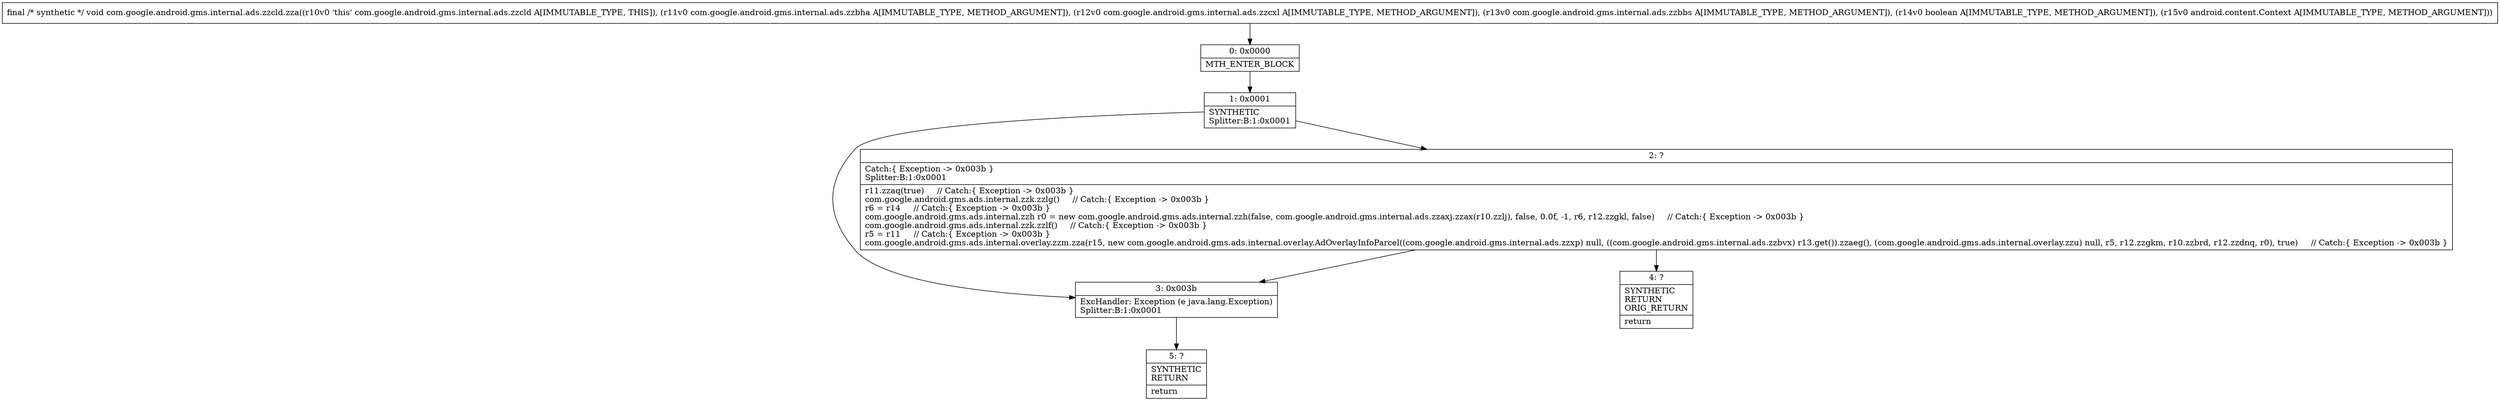 digraph "CFG forcom.google.android.gms.internal.ads.zzcld.zza(Lcom\/google\/android\/gms\/internal\/ads\/zzbha;Lcom\/google\/android\/gms\/internal\/ads\/zzcxl;Lcom\/google\/android\/gms\/internal\/ads\/zzbbs;ZLandroid\/content\/Context;)V" {
Node_0 [shape=record,label="{0\:\ 0x0000|MTH_ENTER_BLOCK\l}"];
Node_1 [shape=record,label="{1\:\ 0x0001|SYNTHETIC\lSplitter:B:1:0x0001\l}"];
Node_2 [shape=record,label="{2\:\ ?|Catch:\{ Exception \-\> 0x003b \}\lSplitter:B:1:0x0001\l|r11.zzaq(true)     \/\/ Catch:\{ Exception \-\> 0x003b \}\lcom.google.android.gms.ads.internal.zzk.zzlg()     \/\/ Catch:\{ Exception \-\> 0x003b \}\lr6 = r14     \/\/ Catch:\{ Exception \-\> 0x003b \}\lcom.google.android.gms.ads.internal.zzh r0 = new com.google.android.gms.ads.internal.zzh(false, com.google.android.gms.internal.ads.zzaxj.zzax(r10.zzlj), false, 0.0f, \-1, r6, r12.zzgkl, false)     \/\/ Catch:\{ Exception \-\> 0x003b \}\lcom.google.android.gms.ads.internal.zzk.zzlf()     \/\/ Catch:\{ Exception \-\> 0x003b \}\lr5 = r11     \/\/ Catch:\{ Exception \-\> 0x003b \}\lcom.google.android.gms.ads.internal.overlay.zzm.zza(r15, new com.google.android.gms.ads.internal.overlay.AdOverlayInfoParcel((com.google.android.gms.internal.ads.zzxp) null, ((com.google.android.gms.internal.ads.zzbvx) r13.get()).zzaeg(), (com.google.android.gms.ads.internal.overlay.zzu) null, r5, r12.zzgkm, r10.zzbrd, r12.zzdnq, r0), true)     \/\/ Catch:\{ Exception \-\> 0x003b \}\l}"];
Node_3 [shape=record,label="{3\:\ 0x003b|ExcHandler: Exception (e java.lang.Exception)\lSplitter:B:1:0x0001\l}"];
Node_4 [shape=record,label="{4\:\ ?|SYNTHETIC\lRETURN\lORIG_RETURN\l|return\l}"];
Node_5 [shape=record,label="{5\:\ ?|SYNTHETIC\lRETURN\l|return\l}"];
MethodNode[shape=record,label="{final \/* synthetic *\/ void com.google.android.gms.internal.ads.zzcld.zza((r10v0 'this' com.google.android.gms.internal.ads.zzcld A[IMMUTABLE_TYPE, THIS]), (r11v0 com.google.android.gms.internal.ads.zzbha A[IMMUTABLE_TYPE, METHOD_ARGUMENT]), (r12v0 com.google.android.gms.internal.ads.zzcxl A[IMMUTABLE_TYPE, METHOD_ARGUMENT]), (r13v0 com.google.android.gms.internal.ads.zzbbs A[IMMUTABLE_TYPE, METHOD_ARGUMENT]), (r14v0 boolean A[IMMUTABLE_TYPE, METHOD_ARGUMENT]), (r15v0 android.content.Context A[IMMUTABLE_TYPE, METHOD_ARGUMENT])) }"];
MethodNode -> Node_0;
Node_0 -> Node_1;
Node_1 -> Node_2;
Node_1 -> Node_3;
Node_2 -> Node_3;
Node_2 -> Node_4;
Node_3 -> Node_5;
}


